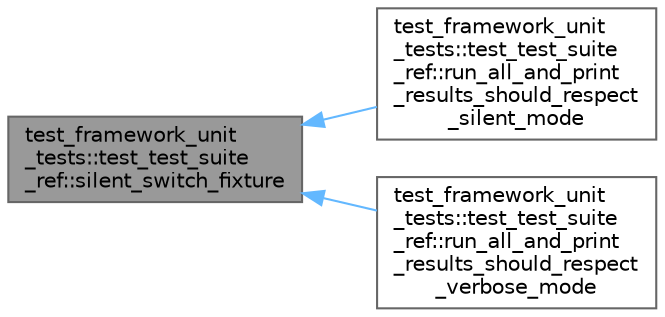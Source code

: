 digraph "test_framework_unit_tests::test_test_suite_ref::silent_switch_fixture"
{
 // LATEX_PDF_SIZE
  bgcolor="transparent";
  edge [fontname=Helvetica,fontsize=10,labelfontname=Helvetica,labelfontsize=10];
  node [fontname=Helvetica,fontsize=10,shape=box,height=0.2,width=0.4];
  rankdir="LR";
  Node1 [id="Node000001",label="test_framework_unit\l_tests::test_test_suite\l_ref::silent_switch_fixture",height=0.2,width=0.4,color="gray40", fillcolor="grey60", style="filled", fontcolor="black",tooltip=" "];
  Node1 -> Node2 [id="edge1_Node000001_Node000002",dir="back",color="steelblue1",style="solid",tooltip=" "];
  Node2 [id="Node000002",label="test_framework_unit\l_tests::test_test_suite\l_ref::run_all_and_print\l_results_should_respect\l_silent_mode",height=0.2,width=0.4,color="gray40", fillcolor="white", style="filled",URL="$structtest__framework__unit__tests_1_1test__test__suite__ref_1_1run__all__and__print__results__should__respect__silent__mode.html",tooltip=" "];
  Node1 -> Node3 [id="edge2_Node000001_Node000003",dir="back",color="steelblue1",style="solid",tooltip=" "];
  Node3 [id="Node000003",label="test_framework_unit\l_tests::test_test_suite\l_ref::run_all_and_print\l_results_should_respect\l_verbose_mode",height=0.2,width=0.4,color="gray40", fillcolor="white", style="filled",URL="$structtest__framework__unit__tests_1_1test__test__suite__ref_1_1run__all__and__print__results__should__respect__verbose__mode.html",tooltip=" "];
}
